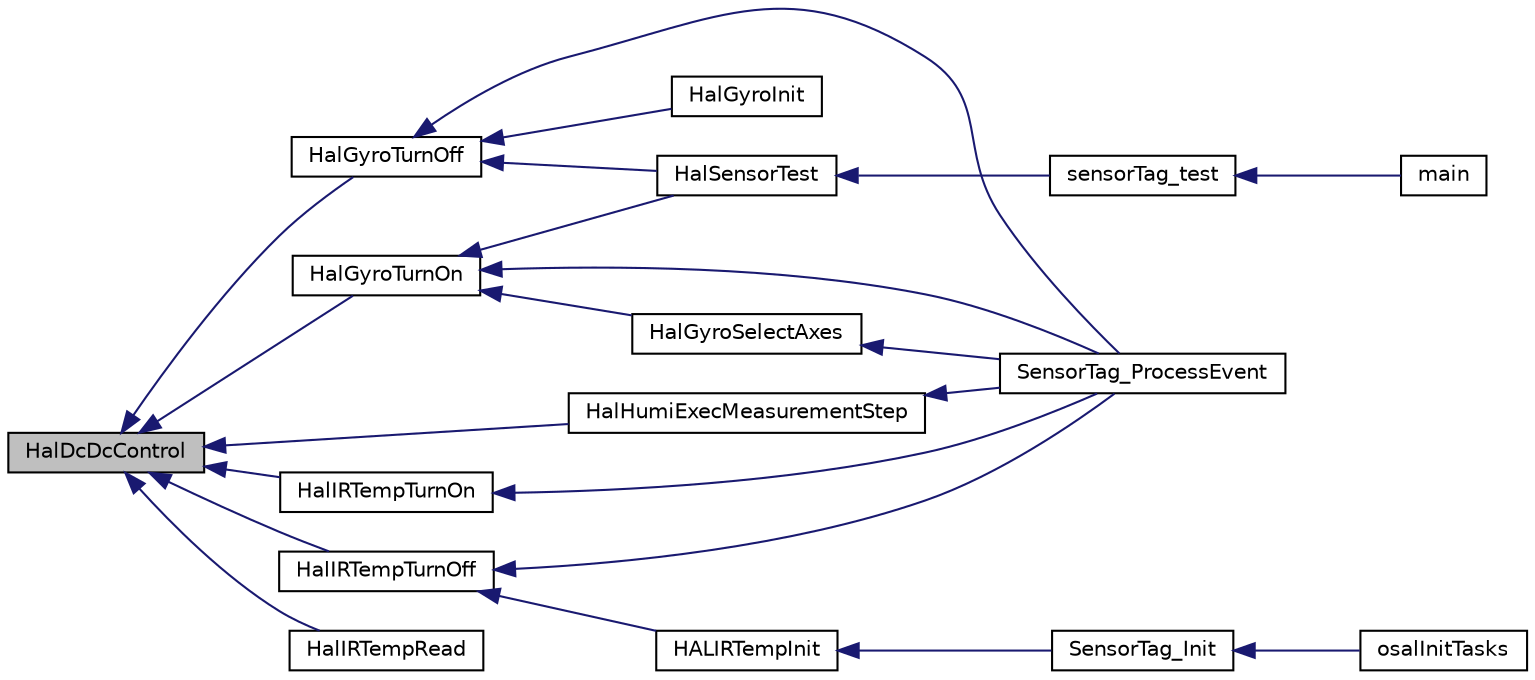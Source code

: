 digraph "HalDcDcControl"
{
  edge [fontname="Helvetica",fontsize="10",labelfontname="Helvetica",labelfontsize="10"];
  node [fontname="Helvetica",fontsize="10",shape=record];
  rankdir="LR";
  Node1 [label="HalDcDcControl",height=0.2,width=0.4,color="black", fillcolor="grey75", style="filled" fontcolor="black"];
  Node1 -> Node2 [dir="back",color="midnightblue",fontsize="10",style="solid",fontname="Helvetica"];
  Node2 [label="HalGyroTurnOn",height=0.2,width=0.4,color="black", fillcolor="white", style="filled",URL="$_c_c2541_s_t_2hal__gyro_8h.html#a9782581b86a04146417eb910551449f3"];
  Node2 -> Node3 [dir="back",color="midnightblue",fontsize="10",style="solid",fontname="Helvetica"];
  Node3 [label="HalGyroSelectAxes",height=0.2,width=0.4,color="black", fillcolor="white", style="filled",URL="$_c_c2541_s_t_2hal__gyro_8h.html#aad86416f2fb0cf38892f349a14795c18"];
  Node3 -> Node4 [dir="back",color="midnightblue",fontsize="10",style="solid",fontname="Helvetica"];
  Node4 [label="SensorTag_ProcessEvent",height=0.2,width=0.4,color="black", fillcolor="white", style="filled",URL="$sensor_tag_8h.html#aedf9259e6d4dfcd83780b78d1c9f9934"];
  Node2 -> Node5 [dir="back",color="midnightblue",fontsize="10",style="solid",fontname="Helvetica"];
  Node5 [label="HalSensorTest",height=0.2,width=0.4,color="black", fillcolor="white", style="filled",URL="$hal__sensor_8h.html#a330e5282e939c9a9ce3da25deea7bcde"];
  Node5 -> Node6 [dir="back",color="midnightblue",fontsize="10",style="solid",fontname="Helvetica"];
  Node6 [label="sensorTag_test",height=0.2,width=0.4,color="black", fillcolor="white", style="filled",URL="$sensor_tag_8h.html#a00d52fc1eb53db85977f7076d2a82eb7"];
  Node6 -> Node7 [dir="back",color="midnightblue",fontsize="10",style="solid",fontname="Helvetica"];
  Node7 [label="main",height=0.2,width=0.4,color="black", fillcolor="white", style="filled",URL="$_sensor_tag___main_8c.html#a840291bc02cba5474a4cb46a9b9566fe"];
  Node2 -> Node4 [dir="back",color="midnightblue",fontsize="10",style="solid",fontname="Helvetica"];
  Node1 -> Node8 [dir="back",color="midnightblue",fontsize="10",style="solid",fontname="Helvetica"];
  Node8 [label="HalGyroTurnOff",height=0.2,width=0.4,color="black", fillcolor="white", style="filled",URL="$_c_c2541_s_t_2hal__gyro_8h.html#aecee5c277d9822b9800459c59b39b979"];
  Node8 -> Node9 [dir="back",color="midnightblue",fontsize="10",style="solid",fontname="Helvetica"];
  Node9 [label="HalGyroInit",height=0.2,width=0.4,color="black", fillcolor="white", style="filled",URL="$_c_c2541_s_t_2hal__gyro_8c.html#a5bc02b8d46bc5e9406ee5e3ec4108cd8"];
  Node8 -> Node5 [dir="back",color="midnightblue",fontsize="10",style="solid",fontname="Helvetica"];
  Node8 -> Node4 [dir="back",color="midnightblue",fontsize="10",style="solid",fontname="Helvetica"];
  Node1 -> Node10 [dir="back",color="midnightblue",fontsize="10",style="solid",fontname="Helvetica"];
  Node10 [label="HalHumiExecMeasurementStep",height=0.2,width=0.4,color="black", fillcolor="white", style="filled",URL="$hal__humi_8h.html#a093d7036c0d23d03cc7908729aa22256"];
  Node10 -> Node4 [dir="back",color="midnightblue",fontsize="10",style="solid",fontname="Helvetica"];
  Node1 -> Node11 [dir="back",color="midnightblue",fontsize="10",style="solid",fontname="Helvetica"];
  Node11 [label="HalIRTempTurnOn",height=0.2,width=0.4,color="black", fillcolor="white", style="filled",URL="$hal__irtemp_8h.html#ade74c8d09c18461efa8a028fd9e88fe2"];
  Node11 -> Node4 [dir="back",color="midnightblue",fontsize="10",style="solid",fontname="Helvetica"];
  Node1 -> Node12 [dir="back",color="midnightblue",fontsize="10",style="solid",fontname="Helvetica"];
  Node12 [label="HalIRTempTurnOff",height=0.2,width=0.4,color="black", fillcolor="white", style="filled",URL="$hal__irtemp_8h.html#a84b4221c5bc4405049b6dde3c75ee454"];
  Node12 -> Node13 [dir="back",color="midnightblue",fontsize="10",style="solid",fontname="Helvetica"];
  Node13 [label="HALIRTempInit",height=0.2,width=0.4,color="black", fillcolor="white", style="filled",URL="$hal__irtemp_8h.html#a180032318d05a0c4dbe15174fd5f13de"];
  Node13 -> Node14 [dir="back",color="midnightblue",fontsize="10",style="solid",fontname="Helvetica"];
  Node14 [label="SensorTag_Init",height=0.2,width=0.4,color="black", fillcolor="white", style="filled",URL="$sensor_tag_8h.html#a13b2e5cf7a0072b8860136f3592c2f7f"];
  Node14 -> Node15 [dir="back",color="midnightblue",fontsize="10",style="solid",fontname="Helvetica"];
  Node15 [label="osalInitTasks",height=0.2,width=0.4,color="black", fillcolor="white", style="filled",URL="$_o_s_a_l___sensor_tag_8c.html#a7ad49ef9f96d7753c3e77e0e69231bb2"];
  Node12 -> Node4 [dir="back",color="midnightblue",fontsize="10",style="solid",fontname="Helvetica"];
  Node1 -> Node16 [dir="back",color="midnightblue",fontsize="10",style="solid",fontname="Helvetica"];
  Node16 [label="HalIRTempRead",height=0.2,width=0.4,color="black", fillcolor="white", style="filled",URL="$hal__irtemp_8h.html#ac1cd19777c0c0c92670e92c08a10dcc8"];
}
